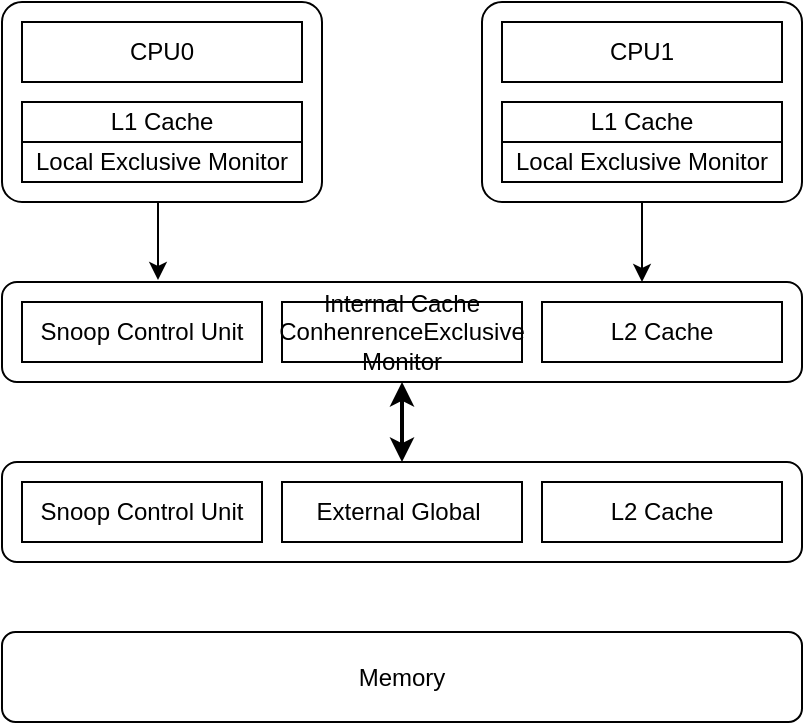 <mxfile version="23.1.6" type="github">
  <diagram name="第 1 页" id="CqxXhbiN4L5IOynHPSB4">
    <mxGraphModel dx="666" dy="1018" grid="1" gridSize="10" guides="1" tooltips="1" connect="1" arrows="1" fold="1" page="1" pageScale="1" pageWidth="827" pageHeight="1169" math="0" shadow="0">
      <root>
        <mxCell id="0" />
        <mxCell id="1" parent="0" />
        <mxCell id="heQXs5CYdQU8vMjE8BJG-1" value="" style="rounded=1;whiteSpace=wrap;html=1;absoluteArcSize=1;" vertex="1" parent="1">
          <mxGeometry x="120" y="240" width="160" height="100" as="geometry" />
        </mxCell>
        <mxCell id="heQXs5CYdQU8vMjE8BJG-2" value="CPU0" style="rounded=0;whiteSpace=wrap;html=1;" vertex="1" parent="1">
          <mxGeometry x="130" y="250" width="140" height="30" as="geometry" />
        </mxCell>
        <mxCell id="heQXs5CYdQU8vMjE8BJG-3" style="edgeStyle=orthogonalEdgeStyle;rounded=0;orthogonalLoop=1;jettySize=auto;html=1;exitX=0.5;exitY=1;exitDx=0;exitDy=0;" edge="1" parent="1" source="heQXs5CYdQU8vMjE8BJG-2" target="heQXs5CYdQU8vMjE8BJG-2">
          <mxGeometry relative="1" as="geometry" />
        </mxCell>
        <mxCell id="heQXs5CYdQU8vMjE8BJG-4" value="L1 Cache" style="rounded=0;whiteSpace=wrap;html=1;" vertex="1" parent="1">
          <mxGeometry x="130" y="290" width="140" height="20" as="geometry" />
        </mxCell>
        <mxCell id="heQXs5CYdQU8vMjE8BJG-5" value="Local Exclusive Monitor" style="rounded=0;whiteSpace=wrap;html=1;" vertex="1" parent="1">
          <mxGeometry x="130" y="310" width="140" height="20" as="geometry" />
        </mxCell>
        <mxCell id="heQXs5CYdQU8vMjE8BJG-11" value="" style="rounded=1;whiteSpace=wrap;html=1;absoluteArcSize=1;" vertex="1" parent="1">
          <mxGeometry x="360" y="240" width="160" height="100" as="geometry" />
        </mxCell>
        <mxCell id="heQXs5CYdQU8vMjE8BJG-12" value="CPU1" style="rounded=0;whiteSpace=wrap;html=1;" vertex="1" parent="1">
          <mxGeometry x="370" y="250" width="140" height="30" as="geometry" />
        </mxCell>
        <mxCell id="heQXs5CYdQU8vMjE8BJG-13" style="edgeStyle=orthogonalEdgeStyle;rounded=0;orthogonalLoop=1;jettySize=auto;html=1;exitX=0.5;exitY=1;exitDx=0;exitDy=0;" edge="1" parent="1" source="heQXs5CYdQU8vMjE8BJG-12" target="heQXs5CYdQU8vMjE8BJG-12">
          <mxGeometry relative="1" as="geometry" />
        </mxCell>
        <mxCell id="heQXs5CYdQU8vMjE8BJG-14" value="L1 Cache" style="rounded=0;whiteSpace=wrap;html=1;" vertex="1" parent="1">
          <mxGeometry x="370" y="290" width="140" height="20" as="geometry" />
        </mxCell>
        <mxCell id="heQXs5CYdQU8vMjE8BJG-15" value="Local Exclusive Monitor" style="rounded=0;whiteSpace=wrap;html=1;" vertex="1" parent="1">
          <mxGeometry x="370" y="310" width="140" height="20" as="geometry" />
        </mxCell>
        <mxCell id="heQXs5CYdQU8vMjE8BJG-26" style="edgeStyle=orthogonalEdgeStyle;rounded=0;orthogonalLoop=1;jettySize=auto;html=1;exitX=0.5;exitY=1;exitDx=0;exitDy=0;entryX=0.5;entryY=0;entryDx=0;entryDy=0;startArrow=classic;startFill=1;strokeWidth=2;" edge="1" parent="1" source="heQXs5CYdQU8vMjE8BJG-16" target="heQXs5CYdQU8vMjE8BJG-22">
          <mxGeometry relative="1" as="geometry" />
        </mxCell>
        <mxCell id="heQXs5CYdQU8vMjE8BJG-16" value="" style="rounded=1;whiteSpace=wrap;html=1;" vertex="1" parent="1">
          <mxGeometry x="120" y="380" width="400" height="50" as="geometry" />
        </mxCell>
        <mxCell id="heQXs5CYdQU8vMjE8BJG-17" value="Snoop Control Unit" style="rounded=0;whiteSpace=wrap;html=1;" vertex="1" parent="1">
          <mxGeometry x="130" y="390" width="120" height="30" as="geometry" />
        </mxCell>
        <mxCell id="heQXs5CYdQU8vMjE8BJG-18" value="Internal Cache ConhenrenceExclusive Monitor" style="rounded=0;whiteSpace=wrap;html=1;" vertex="1" parent="1">
          <mxGeometry x="260" y="390" width="120" height="30" as="geometry" />
        </mxCell>
        <mxCell id="heQXs5CYdQU8vMjE8BJG-19" value="L2 Cache" style="rounded=0;whiteSpace=wrap;html=1;" vertex="1" parent="1">
          <mxGeometry x="390" y="390" width="120" height="30" as="geometry" />
        </mxCell>
        <mxCell id="heQXs5CYdQU8vMjE8BJG-20" style="edgeStyle=orthogonalEdgeStyle;rounded=0;orthogonalLoop=1;jettySize=auto;html=1;exitX=0.5;exitY=1;exitDx=0;exitDy=0;entryX=0.195;entryY=-0.02;entryDx=0;entryDy=0;entryPerimeter=0;" edge="1" parent="1" source="heQXs5CYdQU8vMjE8BJG-1" target="heQXs5CYdQU8vMjE8BJG-16">
          <mxGeometry relative="1" as="geometry" />
        </mxCell>
        <mxCell id="heQXs5CYdQU8vMjE8BJG-21" style="edgeStyle=orthogonalEdgeStyle;rounded=0;orthogonalLoop=1;jettySize=auto;html=1;exitX=0.5;exitY=1;exitDx=0;exitDy=0;" edge="1" parent="1" source="heQXs5CYdQU8vMjE8BJG-11">
          <mxGeometry relative="1" as="geometry">
            <mxPoint x="440" y="380" as="targetPoint" />
          </mxGeometry>
        </mxCell>
        <mxCell id="heQXs5CYdQU8vMjE8BJG-22" value="" style="rounded=1;whiteSpace=wrap;html=1;" vertex="1" parent="1">
          <mxGeometry x="120" y="470" width="400" height="50" as="geometry" />
        </mxCell>
        <mxCell id="heQXs5CYdQU8vMjE8BJG-23" value="Snoop Control Unit" style="rounded=0;whiteSpace=wrap;html=1;" vertex="1" parent="1">
          <mxGeometry x="130" y="480" width="120" height="30" as="geometry" />
        </mxCell>
        <mxCell id="heQXs5CYdQU8vMjE8BJG-24" value="External Global&amp;nbsp;" style="rounded=0;whiteSpace=wrap;html=1;" vertex="1" parent="1">
          <mxGeometry x="260" y="480" width="120" height="30" as="geometry" />
        </mxCell>
        <mxCell id="heQXs5CYdQU8vMjE8BJG-25" value="L2 Cache" style="rounded=0;whiteSpace=wrap;html=1;" vertex="1" parent="1">
          <mxGeometry x="390" y="480" width="120" height="30" as="geometry" />
        </mxCell>
        <mxCell id="heQXs5CYdQU8vMjE8BJG-27" value="Memory" style="rounded=1;whiteSpace=wrap;html=1;" vertex="1" parent="1">
          <mxGeometry x="120" y="555" width="400" height="45" as="geometry" />
        </mxCell>
      </root>
    </mxGraphModel>
  </diagram>
</mxfile>
